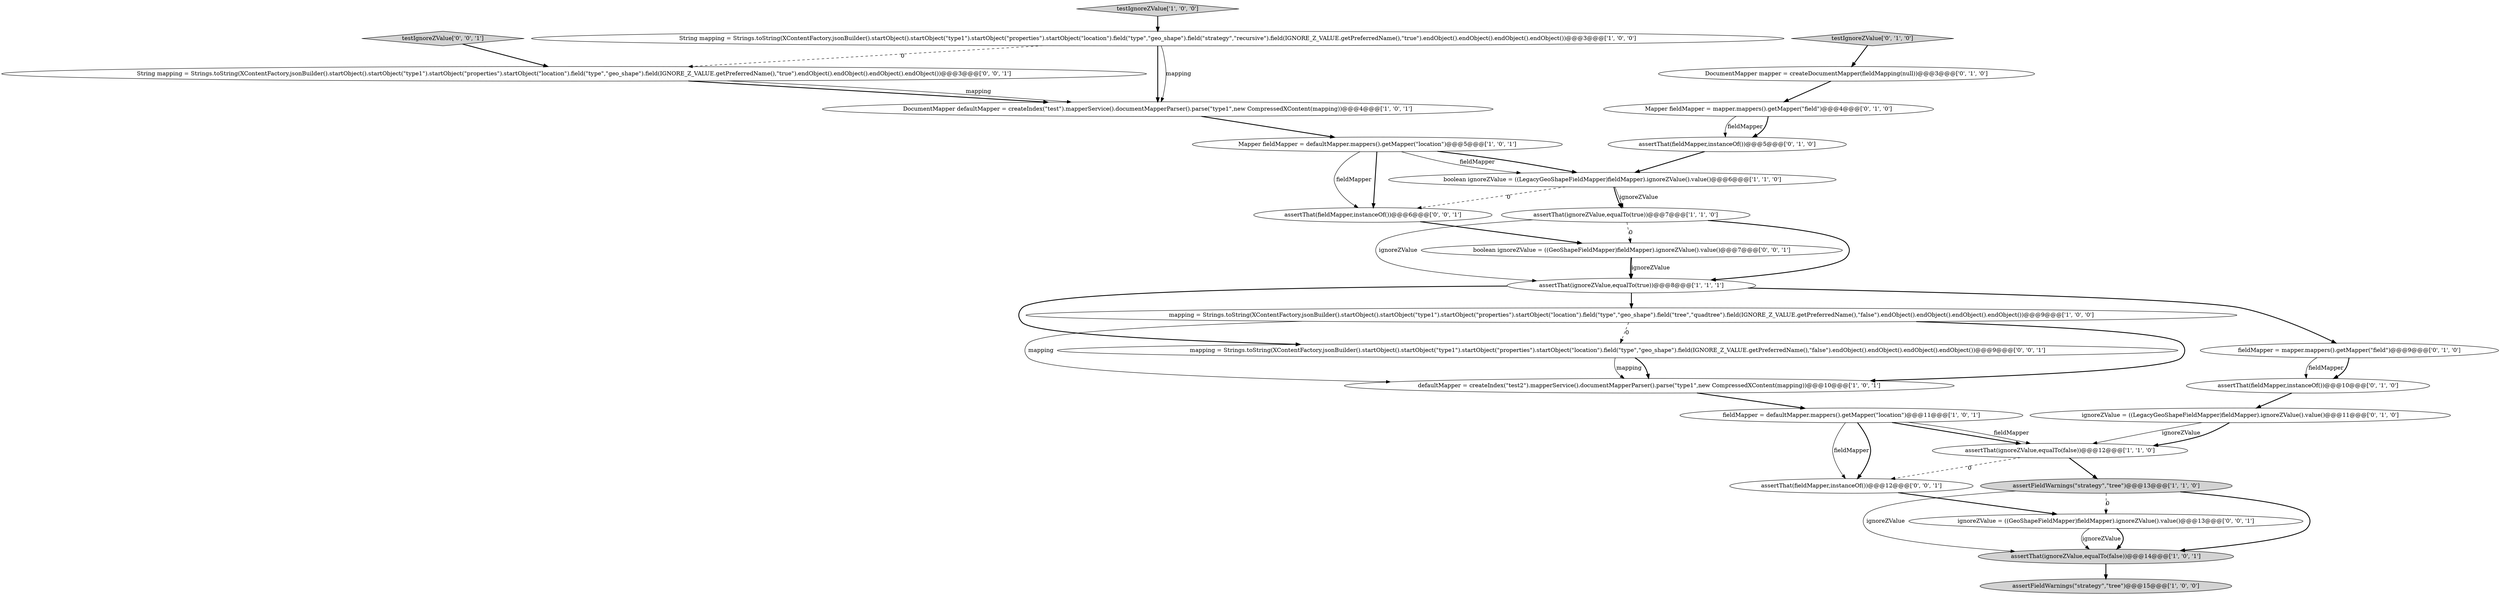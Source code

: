 digraph {
11 [style = filled, label = "Mapper fieldMapper = defaultMapper.mappers().getMapper(\"location\")@@@5@@@['1', '0', '1']", fillcolor = white, shape = ellipse image = "AAA0AAABBB1BBB"];
5 [style = filled, label = "testIgnoreZValue['1', '0', '0']", fillcolor = lightgray, shape = diamond image = "AAA0AAABBB1BBB"];
4 [style = filled, label = "assertThat(ignoreZValue,equalTo(false))@@@12@@@['1', '1', '0']", fillcolor = white, shape = ellipse image = "AAA0AAABBB1BBB"];
20 [style = filled, label = "DocumentMapper mapper = createDocumentMapper(fieldMapping(null))@@@3@@@['0', '1', '0']", fillcolor = white, shape = ellipse image = "AAA0AAABBB2BBB"];
14 [style = filled, label = "ignoreZValue = ((LegacyGeoShapeFieldMapper)fieldMapper).ignoreZValue().value()@@@11@@@['0', '1', '0']", fillcolor = white, shape = ellipse image = "AAA0AAABBB2BBB"];
23 [style = filled, label = "boolean ignoreZValue = ((GeoShapeFieldMapper)fieldMapper).ignoreZValue().value()@@@7@@@['0', '0', '1']", fillcolor = white, shape = ellipse image = "AAA0AAABBB3BBB"];
2 [style = filled, label = "mapping = Strings.toString(XContentFactory.jsonBuilder().startObject().startObject(\"type1\").startObject(\"properties\").startObject(\"location\").field(\"type\",\"geo_shape\").field(\"tree\",\"quadtree\").field(IGNORE_Z_VALUE.getPreferredName(),\"false\").endObject().endObject().endObject().endObject())@@@9@@@['1', '0', '0']", fillcolor = white, shape = ellipse image = "AAA0AAABBB1BBB"];
1 [style = filled, label = "assertThat(ignoreZValue,equalTo(true))@@@7@@@['1', '1', '0']", fillcolor = white, shape = ellipse image = "AAA0AAABBB1BBB"];
9 [style = filled, label = "assertThat(ignoreZValue,equalTo(false))@@@14@@@['1', '0', '1']", fillcolor = lightgray, shape = ellipse image = "AAA0AAABBB1BBB"];
25 [style = filled, label = "assertThat(fieldMapper,instanceOf())@@@12@@@['0', '0', '1']", fillcolor = white, shape = ellipse image = "AAA0AAABBB3BBB"];
8 [style = filled, label = "assertFieldWarnings(\"strategy\",\"tree\")@@@13@@@['1', '1', '0']", fillcolor = lightgray, shape = ellipse image = "AAA0AAABBB1BBB"];
15 [style = filled, label = "assertThat(fieldMapper,instanceOf())@@@5@@@['0', '1', '0']", fillcolor = white, shape = ellipse image = "AAA0AAABBB2BBB"];
6 [style = filled, label = "fieldMapper = defaultMapper.mappers().getMapper(\"location\")@@@11@@@['1', '0', '1']", fillcolor = white, shape = ellipse image = "AAA0AAABBB1BBB"];
12 [style = filled, label = "defaultMapper = createIndex(\"test2\").mapperService().documentMapperParser().parse(\"type1\",new CompressedXContent(mapping))@@@10@@@['1', '0', '1']", fillcolor = white, shape = ellipse image = "AAA0AAABBB1BBB"];
3 [style = filled, label = "boolean ignoreZValue = ((LegacyGeoShapeFieldMapper)fieldMapper).ignoreZValue().value()@@@6@@@['1', '1', '0']", fillcolor = white, shape = ellipse image = "AAA0AAABBB1BBB"];
24 [style = filled, label = "testIgnoreZValue['0', '0', '1']", fillcolor = lightgray, shape = diamond image = "AAA0AAABBB3BBB"];
17 [style = filled, label = "Mapper fieldMapper = mapper.mappers().getMapper(\"field\")@@@4@@@['0', '1', '0']", fillcolor = white, shape = ellipse image = "AAA0AAABBB2BBB"];
0 [style = filled, label = "assertThat(ignoreZValue,equalTo(true))@@@8@@@['1', '1', '1']", fillcolor = white, shape = ellipse image = "AAA0AAABBB1BBB"];
27 [style = filled, label = "ignoreZValue = ((GeoShapeFieldMapper)fieldMapper).ignoreZValue().value()@@@13@@@['0', '0', '1']", fillcolor = white, shape = ellipse image = "AAA0AAABBB3BBB"];
10 [style = filled, label = "assertFieldWarnings(\"strategy\",\"tree\")@@@15@@@['1', '0', '0']", fillcolor = lightgray, shape = ellipse image = "AAA0AAABBB1BBB"];
7 [style = filled, label = "String mapping = Strings.toString(XContentFactory.jsonBuilder().startObject().startObject(\"type1\").startObject(\"properties\").startObject(\"location\").field(\"type\",\"geo_shape\").field(\"strategy\",\"recursive\").field(IGNORE_Z_VALUE.getPreferredName(),\"true\").endObject().endObject().endObject().endObject())@@@3@@@['1', '0', '0']", fillcolor = white, shape = ellipse image = "AAA0AAABBB1BBB"];
22 [style = filled, label = "assertThat(fieldMapper,instanceOf())@@@6@@@['0', '0', '1']", fillcolor = white, shape = ellipse image = "AAA0AAABBB3BBB"];
18 [style = filled, label = "fieldMapper = mapper.mappers().getMapper(\"field\")@@@9@@@['0', '1', '0']", fillcolor = white, shape = ellipse image = "AAA0AAABBB2BBB"];
16 [style = filled, label = "assertThat(fieldMapper,instanceOf())@@@10@@@['0', '1', '0']", fillcolor = white, shape = ellipse image = "AAA0AAABBB2BBB"];
21 [style = filled, label = "mapping = Strings.toString(XContentFactory.jsonBuilder().startObject().startObject(\"type1\").startObject(\"properties\").startObject(\"location\").field(\"type\",\"geo_shape\").field(IGNORE_Z_VALUE.getPreferredName(),\"false\").endObject().endObject().endObject().endObject())@@@9@@@['0', '0', '1']", fillcolor = white, shape = ellipse image = "AAA0AAABBB3BBB"];
19 [style = filled, label = "testIgnoreZValue['0', '1', '0']", fillcolor = lightgray, shape = diamond image = "AAA0AAABBB2BBB"];
13 [style = filled, label = "DocumentMapper defaultMapper = createIndex(\"test\").mapperService().documentMapperParser().parse(\"type1\",new CompressedXContent(mapping))@@@4@@@['1', '0', '1']", fillcolor = white, shape = ellipse image = "AAA0AAABBB1BBB"];
26 [style = filled, label = "String mapping = Strings.toString(XContentFactory.jsonBuilder().startObject().startObject(\"type1\").startObject(\"properties\").startObject(\"location\").field(\"type\",\"geo_shape\").field(IGNORE_Z_VALUE.getPreferredName(),\"true\").endObject().endObject().endObject().endObject())@@@3@@@['0', '0', '1']", fillcolor = white, shape = ellipse image = "AAA0AAABBB3BBB"];
11->22 [style = solid, label="fieldMapper"];
1->23 [style = dashed, label="0"];
17->15 [style = solid, label="fieldMapper"];
11->3 [style = bold, label=""];
11->22 [style = bold, label=""];
8->9 [style = bold, label=""];
6->4 [style = bold, label=""];
26->13 [style = bold, label=""];
3->22 [style = dashed, label="0"];
2->12 [style = solid, label="mapping"];
19->20 [style = bold, label=""];
1->0 [style = solid, label="ignoreZValue"];
8->9 [style = solid, label="ignoreZValue"];
3->1 [style = solid, label="ignoreZValue"];
27->9 [style = bold, label=""];
4->8 [style = bold, label=""];
6->4 [style = solid, label="fieldMapper"];
6->25 [style = solid, label="fieldMapper"];
23->0 [style = bold, label=""];
3->1 [style = bold, label=""];
7->13 [style = solid, label="mapping"];
21->12 [style = bold, label=""];
18->16 [style = solid, label="fieldMapper"];
4->25 [style = dashed, label="0"];
7->13 [style = bold, label=""];
8->27 [style = dashed, label="0"];
21->12 [style = solid, label="mapping"];
26->13 [style = solid, label="mapping"];
13->11 [style = bold, label=""];
27->9 [style = solid, label="ignoreZValue"];
11->3 [style = solid, label="fieldMapper"];
17->15 [style = bold, label=""];
14->4 [style = solid, label="ignoreZValue"];
16->14 [style = bold, label=""];
18->16 [style = bold, label=""];
0->21 [style = bold, label=""];
6->25 [style = bold, label=""];
15->3 [style = bold, label=""];
2->21 [style = dashed, label="0"];
20->17 [style = bold, label=""];
22->23 [style = bold, label=""];
0->2 [style = bold, label=""];
14->4 [style = bold, label=""];
25->27 [style = bold, label=""];
7->26 [style = dashed, label="0"];
24->26 [style = bold, label=""];
0->18 [style = bold, label=""];
5->7 [style = bold, label=""];
2->12 [style = bold, label=""];
12->6 [style = bold, label=""];
9->10 [style = bold, label=""];
1->0 [style = bold, label=""];
23->0 [style = solid, label="ignoreZValue"];
}
